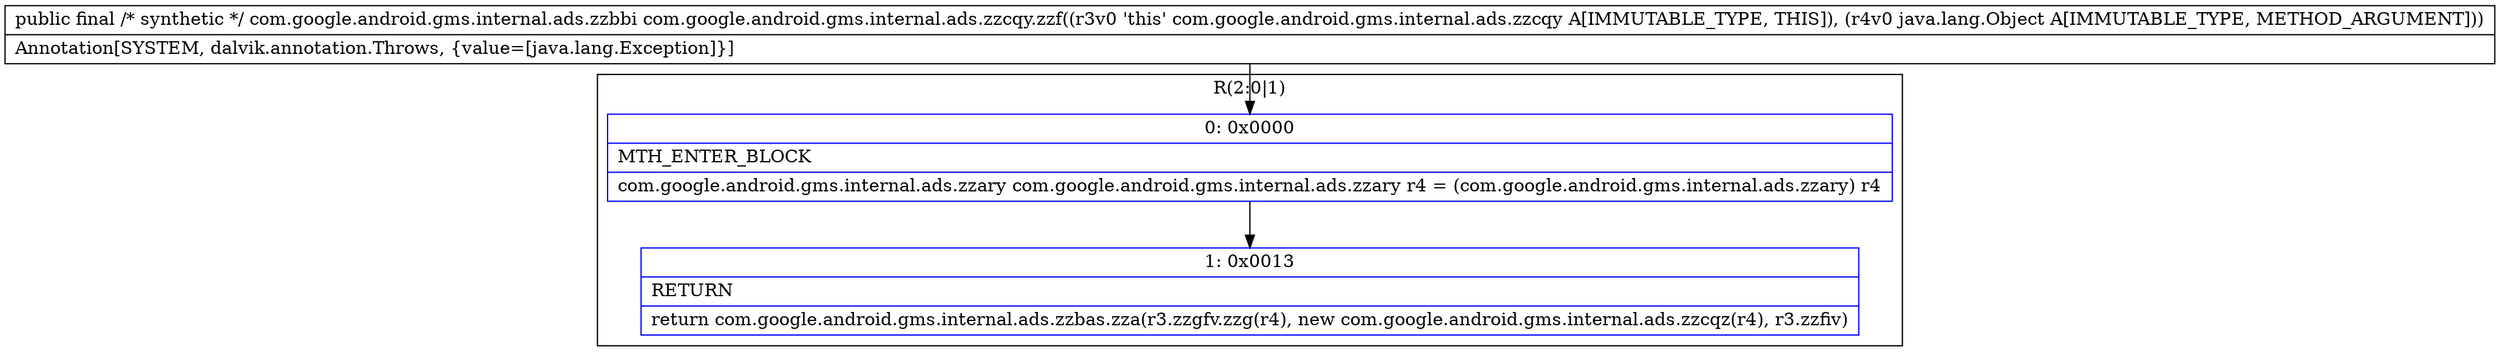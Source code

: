 digraph "CFG forcom.google.android.gms.internal.ads.zzcqy.zzf(Ljava\/lang\/Object;)Lcom\/google\/android\/gms\/internal\/ads\/zzbbi;" {
subgraph cluster_Region_1366581153 {
label = "R(2:0|1)";
node [shape=record,color=blue];
Node_0 [shape=record,label="{0\:\ 0x0000|MTH_ENTER_BLOCK\l|com.google.android.gms.internal.ads.zzary com.google.android.gms.internal.ads.zzary r4 = (com.google.android.gms.internal.ads.zzary) r4\l}"];
Node_1 [shape=record,label="{1\:\ 0x0013|RETURN\l|return com.google.android.gms.internal.ads.zzbas.zza(r3.zzgfv.zzg(r4), new com.google.android.gms.internal.ads.zzcqz(r4), r3.zzfiv)\l}"];
}
MethodNode[shape=record,label="{public final \/* synthetic *\/ com.google.android.gms.internal.ads.zzbbi com.google.android.gms.internal.ads.zzcqy.zzf((r3v0 'this' com.google.android.gms.internal.ads.zzcqy A[IMMUTABLE_TYPE, THIS]), (r4v0 java.lang.Object A[IMMUTABLE_TYPE, METHOD_ARGUMENT]))  | Annotation[SYSTEM, dalvik.annotation.Throws, \{value=[java.lang.Exception]\}]\l}"];
MethodNode -> Node_0;
Node_0 -> Node_1;
}


